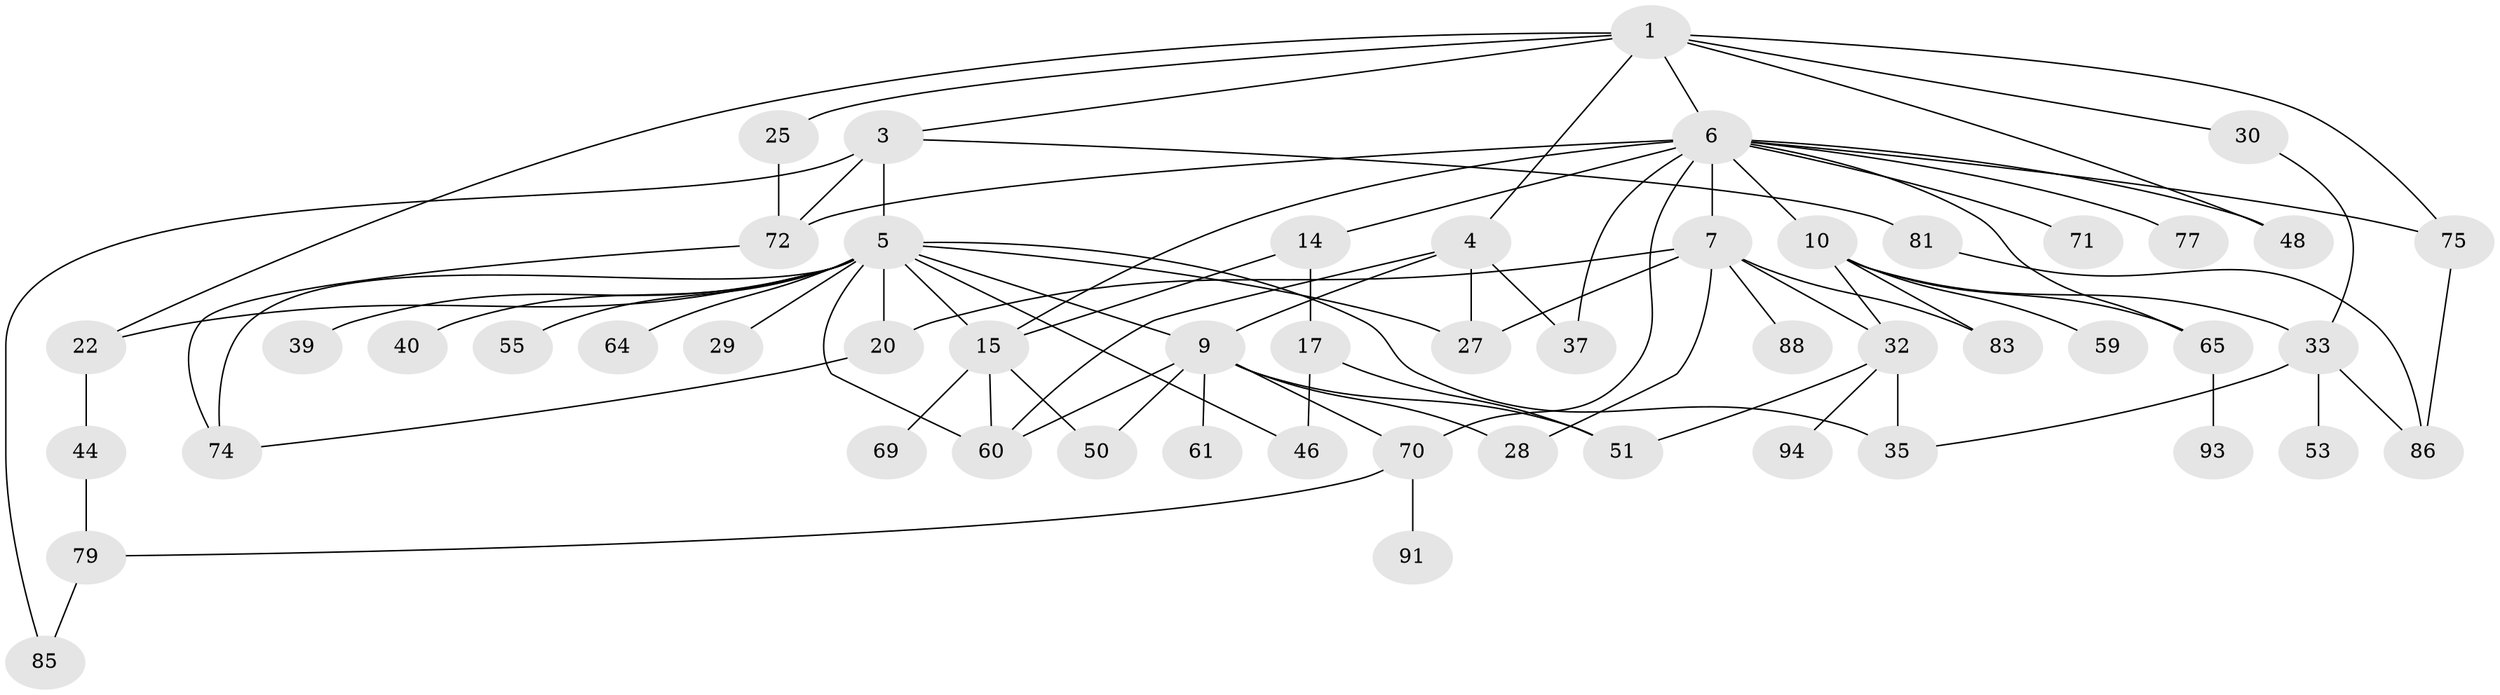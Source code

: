 // original degree distribution, {5: 0.08653846153846154, 6: 0.028846153846153848, 4: 0.09615384615384616, 7: 0.009615384615384616, 8: 0.009615384615384616, 3: 0.25, 2: 0.3076923076923077, 1: 0.21153846153846154}
// Generated by graph-tools (version 1.1) at 2025/13/03/09/25 04:13:15]
// undirected, 52 vertices, 84 edges
graph export_dot {
graph [start="1"]
  node [color=gray90,style=filled];
  1 [super="+80+52+2"];
  3 [super="+54"];
  4;
  5 [super="+8+18+12"];
  6 [super="+11+13"];
  7 [super="+31+63"];
  9 [super="+47"];
  10 [super="+101+56+45+96+23+43"];
  14;
  15 [super="+21"];
  17;
  20;
  22 [super="+42"];
  25;
  27;
  28 [super="+82"];
  29;
  30 [super="+98"];
  32;
  33 [super="+34"];
  35 [super="+97"];
  37 [super="+67"];
  39;
  40 [super="+66"];
  44;
  46 [super="+99"];
  48;
  50;
  51 [super="+73"];
  53;
  55;
  59;
  60 [super="+76"];
  61;
  64 [super="+78"];
  65;
  69;
  70 [super="+102+90"];
  71;
  72;
  74 [super="+84"];
  75;
  77 [super="+95"];
  79;
  81;
  83;
  85;
  86 [super="+89"];
  88;
  91;
  93;
  94;
  1 -- 4;
  1 -- 75;
  1 -- 48;
  1 -- 3;
  1 -- 6;
  1 -- 22;
  1 -- 25;
  1 -- 30;
  3 -- 5;
  3 -- 72;
  3 -- 81;
  3 -- 85;
  4 -- 9;
  4 -- 27;
  4 -- 37;
  4 -- 60;
  5 -- 64;
  5 -- 35 [weight=2];
  5 -- 39;
  5 -- 15;
  5 -- 60;
  5 -- 46;
  5 -- 22;
  5 -- 40;
  5 -- 9;
  5 -- 74;
  5 -- 20;
  5 -- 55;
  5 -- 27;
  5 -- 29;
  6 -- 7;
  6 -- 10;
  6 -- 14;
  6 -- 65;
  6 -- 70;
  6 -- 72;
  6 -- 71 [weight=2];
  6 -- 75;
  6 -- 48;
  6 -- 37;
  6 -- 77;
  6 -- 15 [weight=2];
  7 -- 88;
  7 -- 32;
  7 -- 20;
  7 -- 28;
  7 -- 83;
  7 -- 27;
  9 -- 28;
  9 -- 61;
  9 -- 50;
  9 -- 51;
  9 -- 60;
  9 -- 70;
  10 -- 33;
  10 -- 65;
  10 -- 32;
  10 -- 59;
  10 -- 83;
  14 -- 17;
  14 -- 15;
  15 -- 50;
  15 -- 69;
  15 -- 60;
  17 -- 51;
  17 -- 46;
  20 -- 74;
  22 -- 44;
  25 -- 72;
  30 -- 33;
  32 -- 51;
  32 -- 94;
  32 -- 35;
  33 -- 53;
  33 -- 86;
  33 -- 35;
  44 -- 79;
  65 -- 93;
  70 -- 91;
  70 -- 79;
  72 -- 74;
  75 -- 86;
  79 -- 85;
  81 -- 86;
}
